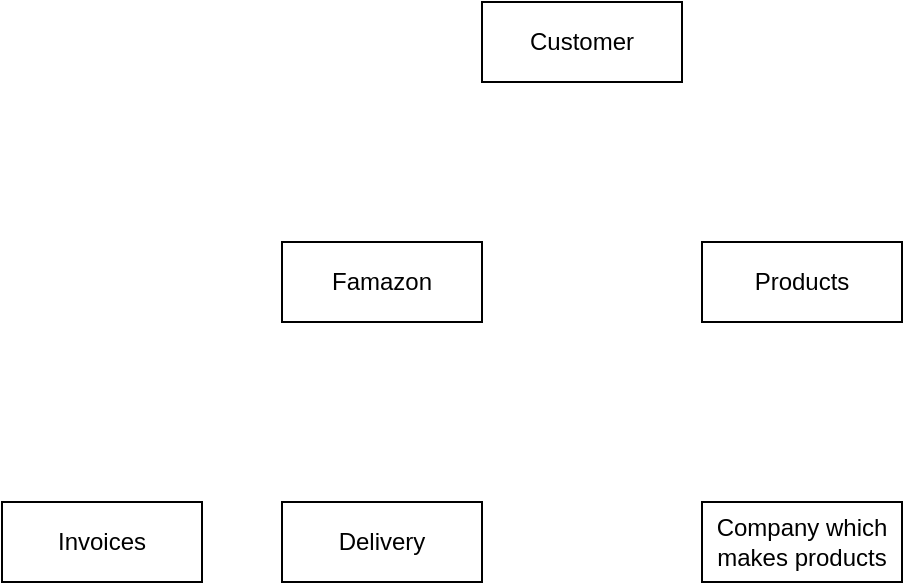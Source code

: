 <mxfile>
    <diagram id="06Ml8JHVcYLigscrqXHJ" name="Page-1">
        <mxGraphModel dx="710" dy="562" grid="1" gridSize="10" guides="1" tooltips="1" connect="1" arrows="1" fold="1" page="1" pageScale="1" pageWidth="827" pageHeight="1169" math="0" shadow="0">
            <root>
                <mxCell id="0"/>
                <mxCell id="1" parent="0"/>
                <mxCell id="2" value="Company which makes products" style="whiteSpace=wrap;html=1;align=center;" vertex="1" parent="1">
                    <mxGeometry x="440" y="380" width="100" height="40" as="geometry"/>
                </mxCell>
                <mxCell id="3" value="Products" style="whiteSpace=wrap;html=1;align=center;" vertex="1" parent="1">
                    <mxGeometry x="440" y="250" width="100" height="40" as="geometry"/>
                </mxCell>
                <mxCell id="4" value="Famazon" style="whiteSpace=wrap;html=1;align=center;" vertex="1" parent="1">
                    <mxGeometry x="230" y="250" width="100" height="40" as="geometry"/>
                </mxCell>
                <mxCell id="5" value="Customer" style="whiteSpace=wrap;html=1;align=center;" vertex="1" parent="1">
                    <mxGeometry x="330" y="130" width="100" height="40" as="geometry"/>
                </mxCell>
                <mxCell id="6" value="Delivery" style="whiteSpace=wrap;html=1;align=center;" vertex="1" parent="1">
                    <mxGeometry x="230" y="380" width="100" height="40" as="geometry"/>
                </mxCell>
                <mxCell id="7" value="Invoices" style="whiteSpace=wrap;html=1;align=center;" vertex="1" parent="1">
                    <mxGeometry x="90" y="380" width="100" height="40" as="geometry"/>
                </mxCell>
            </root>
        </mxGraphModel>
    </diagram>
</mxfile>